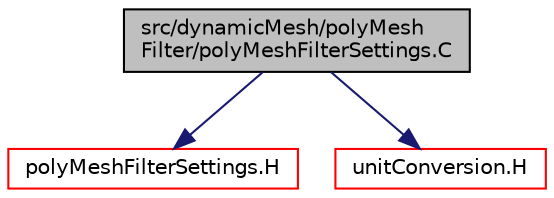 digraph "src/dynamicMesh/polyMeshFilter/polyMeshFilterSettings.C"
{
  bgcolor="transparent";
  edge [fontname="Helvetica",fontsize="10",labelfontname="Helvetica",labelfontsize="10"];
  node [fontname="Helvetica",fontsize="10",shape=record];
  Node0 [label="src/dynamicMesh/polyMesh\lFilter/polyMeshFilterSettings.C",height=0.2,width=0.4,color="black", fillcolor="grey75", style="filled", fontcolor="black"];
  Node0 -> Node1 [color="midnightblue",fontsize="10",style="solid",fontname="Helvetica"];
  Node1 [label="polyMeshFilterSettings.H",height=0.2,width=0.4,color="red",URL="$a00689.html"];
  Node0 -> Node88 [color="midnightblue",fontsize="10",style="solid",fontname="Helvetica"];
  Node88 [label="unitConversion.H",height=0.2,width=0.4,color="red",URL="$a11012.html",tooltip="Unit conversion functions. "];
}
